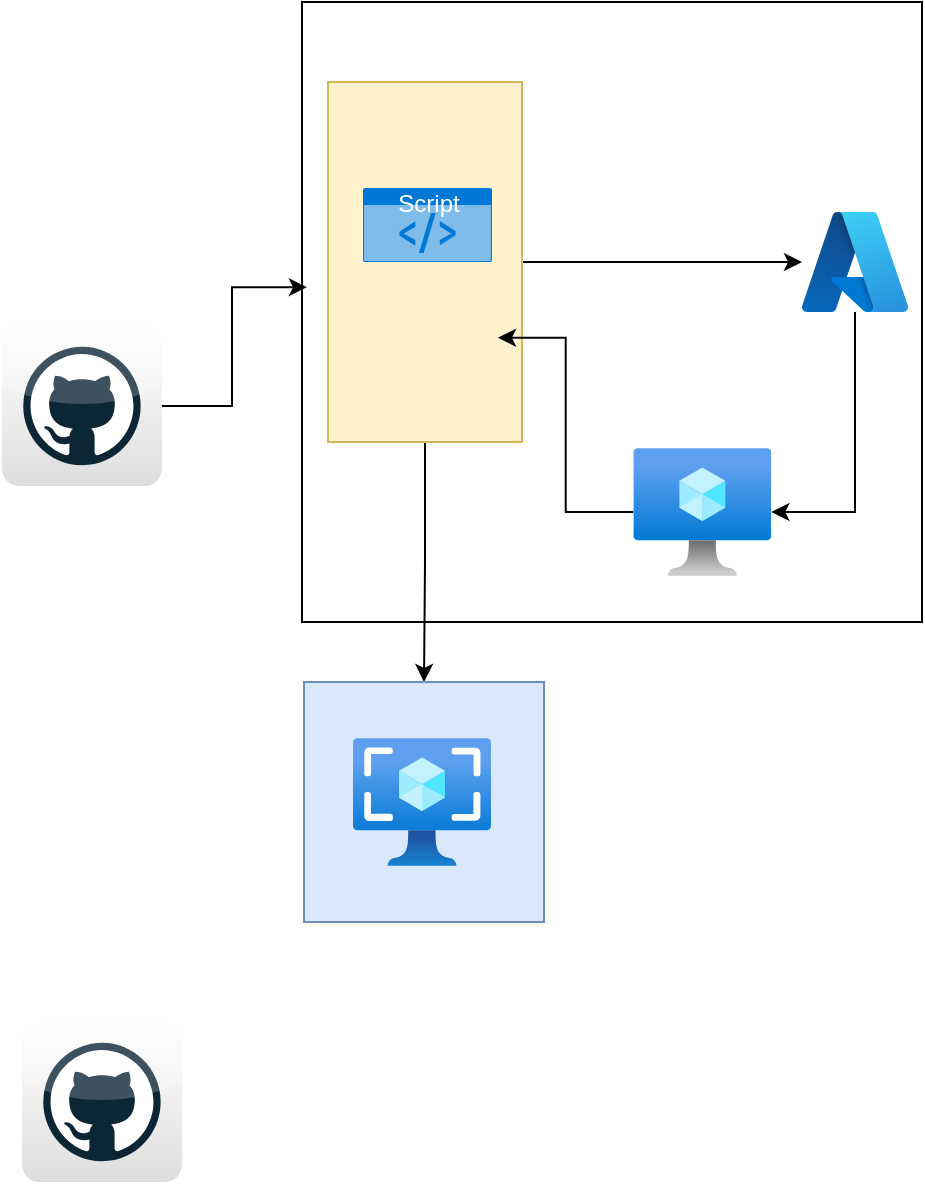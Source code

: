 <mxfile version="23.1.6" type="github">
  <diagram name="Page-1" id="OyZmIJ52pdk-Ufp1vOxf">
    <mxGraphModel dx="1386" dy="800" grid="1" gridSize="10" guides="1" tooltips="1" connect="1" arrows="1" fold="1" page="1" pageScale="1" pageWidth="850" pageHeight="1100" math="0" shadow="0">
      <root>
        <mxCell id="0" />
        <mxCell id="1" parent="0" />
        <mxCell id="5gNhcESFQQCYpFETzXQ8-6" value="" style="rounded=0;whiteSpace=wrap;html=1;" vertex="1" parent="1">
          <mxGeometry x="300" y="50" width="310" height="310" as="geometry" />
        </mxCell>
        <mxCell id="5gNhcESFQQCYpFETzXQ8-20" style="edgeStyle=orthogonalEdgeStyle;rounded=0;orthogonalLoop=1;jettySize=auto;html=1;" edge="1" parent="1" source="5gNhcESFQQCYpFETzXQ8-19" target="5gNhcESFQQCYpFETzXQ8-3">
          <mxGeometry relative="1" as="geometry" />
        </mxCell>
        <mxCell id="5gNhcESFQQCYpFETzXQ8-21" style="edgeStyle=orthogonalEdgeStyle;rounded=0;orthogonalLoop=1;jettySize=auto;html=1;entryX=0.5;entryY=0;entryDx=0;entryDy=0;" edge="1" parent="1" source="5gNhcESFQQCYpFETzXQ8-19" target="5gNhcESFQQCYpFETzXQ8-7">
          <mxGeometry relative="1" as="geometry" />
        </mxCell>
        <mxCell id="5gNhcESFQQCYpFETzXQ8-19" value="" style="rounded=0;whiteSpace=wrap;html=1;fillColor=#fff2cc;strokeColor=#d6b656;" vertex="1" parent="1">
          <mxGeometry x="313" y="90" width="97" height="180" as="geometry" />
        </mxCell>
        <mxCell id="5gNhcESFQQCYpFETzXQ8-1" value="" style="dashed=0;outlineConnect=0;html=1;align=center;labelPosition=center;verticalLabelPosition=bottom;verticalAlign=top;shape=mxgraph.webicons.github;gradientColor=#DFDEDE" vertex="1" parent="1">
          <mxGeometry x="150" y="212" width="80" height="80" as="geometry" />
        </mxCell>
        <mxCell id="5gNhcESFQQCYpFETzXQ8-7" value="" style="rounded=0;whiteSpace=wrap;html=1;fillColor=#dae8fc;strokeColor=#6c8ebf;" vertex="1" parent="1">
          <mxGeometry x="301" y="390" width="120" height="120" as="geometry" />
        </mxCell>
        <mxCell id="5gNhcESFQQCYpFETzXQ8-5" value="" style="image;aspect=fixed;html=1;points=[];align=center;fontSize=12;image=img/lib/azure2/compute/Images.svg;" vertex="1" parent="1">
          <mxGeometry x="325.5" y="418" width="69" height="64" as="geometry" />
        </mxCell>
        <mxCell id="5gNhcESFQQCYpFETzXQ8-14" value="" style="dashed=0;outlineConnect=0;html=1;align=center;labelPosition=center;verticalLabelPosition=bottom;verticalAlign=top;shape=mxgraph.webicons.github;gradientColor=#DFDEDE" vertex="1" parent="1">
          <mxGeometry x="160" y="560" width="80" height="80" as="geometry" />
        </mxCell>
        <mxCell id="5gNhcESFQQCYpFETzXQ8-15" style="edgeStyle=orthogonalEdgeStyle;rounded=0;orthogonalLoop=1;jettySize=auto;html=1;entryX=0.008;entryY=0.46;entryDx=0;entryDy=0;entryPerimeter=0;" edge="1" parent="1" source="5gNhcESFQQCYpFETzXQ8-1" target="5gNhcESFQQCYpFETzXQ8-6">
          <mxGeometry relative="1" as="geometry" />
        </mxCell>
        <mxCell id="5gNhcESFQQCYpFETzXQ8-2" value="" style="shape=image;imageAspect=0;aspect=fixed;verticalLabelPosition=bottom;verticalAlign=top;image=https://miro.medium.com/v2/resize:fit:678/1*HF8zcJ-ynq5ldGlIFU4taw.png;" vertex="1" parent="1">
          <mxGeometry x="328" y="183" width="70" height="69.73" as="geometry" />
        </mxCell>
        <mxCell id="5gNhcESFQQCYpFETzXQ8-3" value="" style="image;aspect=fixed;html=1;points=[];align=center;fontSize=12;image=img/lib/azure2/other/Azure_A.svg;" vertex="1" parent="1">
          <mxGeometry x="550" y="155" width="53.03" height="50" as="geometry" />
        </mxCell>
        <mxCell id="5gNhcESFQQCYpFETzXQ8-10" style="edgeStyle=orthogonalEdgeStyle;rounded=0;orthogonalLoop=1;jettySize=auto;html=1;entryX=1;entryY=0.5;entryDx=0;entryDy=0;" edge="1" parent="1" source="5gNhcESFQQCYpFETzXQ8-4" target="5gNhcESFQQCYpFETzXQ8-2">
          <mxGeometry relative="1" as="geometry" />
        </mxCell>
        <mxCell id="5gNhcESFQQCYpFETzXQ8-4" value="" style="image;aspect=fixed;html=1;points=[];align=center;fontSize=12;image=img/lib/azure2/compute/Virtual_Machine.svg;" vertex="1" parent="1">
          <mxGeometry x="465.68" y="273" width="69" height="64" as="geometry" />
        </mxCell>
        <mxCell id="5gNhcESFQQCYpFETzXQ8-9" style="edgeStyle=orthogonalEdgeStyle;rounded=0;orthogonalLoop=1;jettySize=auto;html=1;" edge="1" parent="1" source="5gNhcESFQQCYpFETzXQ8-3" target="5gNhcESFQQCYpFETzXQ8-4">
          <mxGeometry relative="1" as="geometry">
            <Array as="points">
              <mxPoint x="510" y="305" />
            </Array>
          </mxGeometry>
        </mxCell>
        <mxCell id="5gNhcESFQQCYpFETzXQ8-16" value="Script" style="html=1;whiteSpace=wrap;strokeColor=none;fillColor=#0079D6;labelPosition=center;verticalLabelPosition=middle;verticalAlign=top;align=center;fontSize=12;outlineConnect=0;spacingTop=-6;fontColor=#FFFFFF;sketch=0;shape=mxgraph.sitemap.script;" vertex="1" parent="1">
          <mxGeometry x="330.5" y="143" width="64.5" height="37" as="geometry" />
        </mxCell>
        <mxCell id="5gNhcESFQQCYpFETzXQ8-17" value="" style="shape=image;imageAspect=0;aspect=fixed;verticalLabelPosition=bottom;verticalAlign=top;image=https://i0.wp.com/blog.knoldus.com/wp-content/uploads/2017/10/ansible_logo.png?fit=1800%2C514&amp;ssl=1;" vertex="1" parent="1">
          <mxGeometry x="292.73" y="90" width="140.54" height="40" as="geometry" />
        </mxCell>
        <mxCell id="5gNhcESFQQCYpFETzXQ8-22" value="" style="shape=image;imageAspect=0;aspect=fixed;verticalLabelPosition=bottom;verticalAlign=top;image=https://th.bing.com/th/id/R.d600045689f6445e68928e225827dfb6?rik=SCjYGuWs6feChA&amp;pid=ImgRaw&amp;r=0;" vertex="1" parent="1">
          <mxGeometry x="320.06" y="560" width="81.89" height="80" as="geometry" />
        </mxCell>
      </root>
    </mxGraphModel>
  </diagram>
</mxfile>

